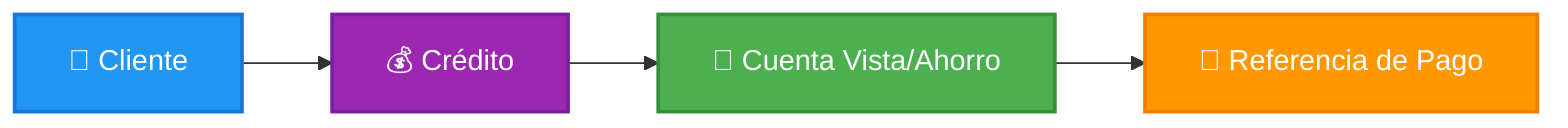 graph LR
    A[👤 Cliente] --> B[💰 Crédito]
    B --> C[🏦 Cuenta Vista/Ahorro]
    C --> D[📱 Referencia de Pago]

    style A fill:#2196F3,stroke:#1976D2,stroke-width:2px,color:#ffffff
    style B fill:#9C27B0,stroke:#7B1FA2,stroke-width:2px,color:#ffffff
    style C fill:#4CAF50,stroke:#388E3C,stroke-width:2px,color:#ffffff
    style D fill:#FF9800,stroke:#F57C00,stroke-width:2px,color:#ffffff